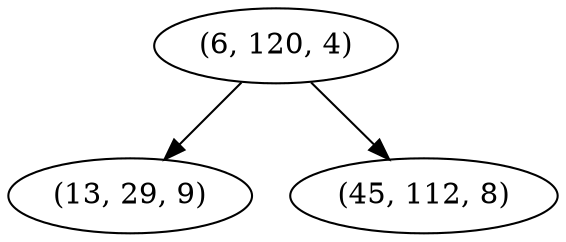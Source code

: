 digraph tree {
    "(6, 120, 4)";
    "(13, 29, 9)";
    "(45, 112, 8)";
    "(6, 120, 4)" -> "(13, 29, 9)";
    "(6, 120, 4)" -> "(45, 112, 8)";
}
